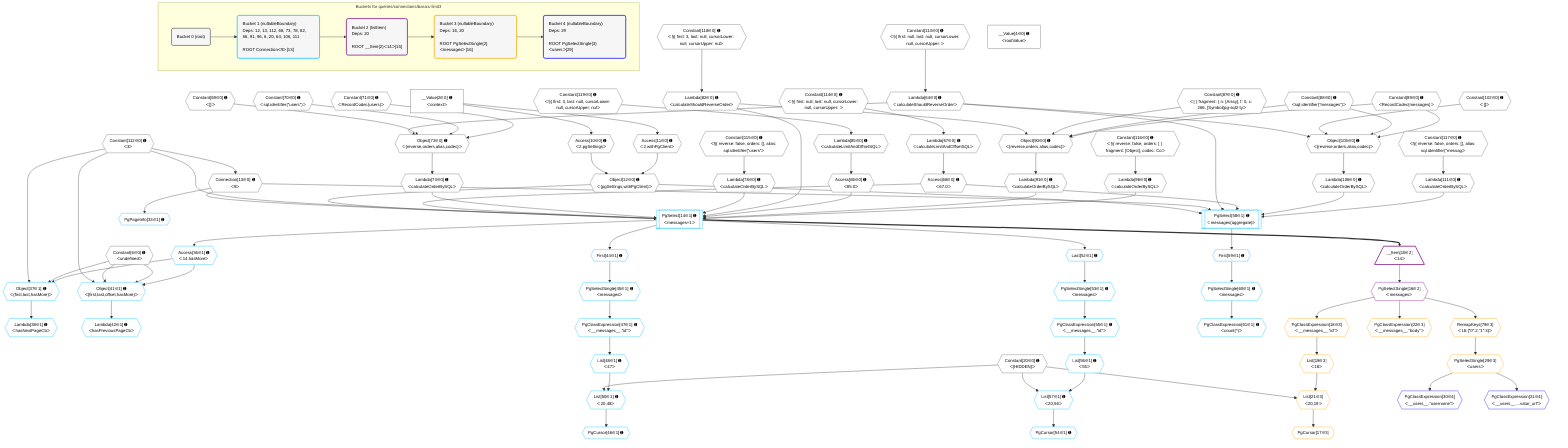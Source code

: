 %%{init: {'themeVariables': { 'fontSize': '12px'}}}%%
graph TD
    classDef path fill:#eee,stroke:#000,color:#000
    classDef plan fill:#fff,stroke-width:1px,color:#000
    classDef itemplan fill:#fff,stroke-width:2px,color:#000
    classDef unbatchedplan fill:#dff,stroke-width:1px,color:#000
    classDef sideeffectplan fill:#fcc,stroke-width:2px,color:#000
    classDef bucket fill:#f6f6f6,color:#000,stroke-width:2px,text-align:left


    %% plan dependencies
    Object72{{"Object[72∈0] ➊<br />ᐸ{reverse,orders,alias,codec}ᐳ"}}:::plan
    Lambda64{{"Lambda[64∈0] ➊<br />ᐸcalculateShouldReverseOrderᐳ"}}:::plan
    Constant69{{"Constant[69∈0] ➊<br />ᐸ[]ᐳ"}}:::plan
    Constant70{{"Constant[70∈0] ➊<br />ᐸsql.identifier(”users”)ᐳ"}}:::plan
    Constant71{{"Constant[71∈0] ➊<br />ᐸRecordCodec(users)ᐳ"}}:::plan
    Lambda64 & Constant69 & Constant70 & Constant71 --> Object72
    Object90{{"Object[90∈0] ➊<br />ᐸ{reverse,orders,alias,codec}ᐳ"}}:::plan
    Lambda82{{"Lambda[82∈0] ➊<br />ᐸcalculateShouldReverseOrderᐳ"}}:::plan
    Constant87{{"Constant[87∈0] ➊<br />ᐸ[ { fragment: { n: [Array], f: 0, c: 266, [Symbol(pg-sql2-tyᐳ"}}:::plan
    Constant88{{"Constant[88∈0] ➊<br />ᐸsql.identifier(”messages”)ᐳ"}}:::plan
    Constant89{{"Constant[89∈0] ➊<br />ᐸRecordCodec(messages)ᐳ"}}:::plan
    Lambda82 & Constant87 & Constant88 & Constant89 --> Object90
    Object105{{"Object[105∈0] ➊<br />ᐸ{reverse,orders,alias,codec}ᐳ"}}:::plan
    Constant102{{"Constant[102∈0] ➊<br />ᐸ[]ᐳ"}}:::plan
    Lambda64 & Constant102 & Constant88 & Constant89 --> Object105
    Object12{{"Object[12∈0] ➊<br />ᐸ{pgSettings,withPgClient}ᐳ"}}:::plan
    Access10{{"Access[10∈0] ➊<br />ᐸ2.pgSettingsᐳ"}}:::plan
    Access11{{"Access[11∈0] ➊<br />ᐸ2.withPgClientᐳ"}}:::plan
    Access10 & Access11 --> Object12
    __Value2["__Value[2∈0] ➊<br />ᐸcontextᐳ"]:::plan
    __Value2 --> Access10
    __Value2 --> Access11
    Connection13{{"Connection[13∈0] ➊<br />ᐸ9ᐳ"}}:::plan
    Constant112{{"Constant[112∈0] ➊<br />ᐸ3ᐳ"}}:::plan
    Constant112 --> Connection13
    Constant113{{"Constant[113∈0] ➊<br />ᐸ§{ first: null, last: null, cursorLower: null, cursorUpper: ᐳ"}}:::plan
    Constant113 --> Lambda64
    Lambda67{{"Lambda[67∈0] ➊<br />ᐸcalculateLimitAndOffsetSQLᐳ"}}:::plan
    Constant114{{"Constant[114∈0] ➊<br />ᐸ§{ first: null, last: null, cursorLower: null, cursorUpper: ᐳ"}}:::plan
    Constant114 --> Lambda67
    Access68{{"Access[68∈0] ➊<br />ᐸ67.0ᐳ"}}:::plan
    Lambda67 --> Access68
    Lambda73{{"Lambda[73∈0] ➊<br />ᐸcalculateOrderBySQLᐳ"}}:::plan
    Object72 --> Lambda73
    Lambda78{{"Lambda[78∈0] ➊<br />ᐸcalculateOrderBySQLᐳ"}}:::plan
    Constant115{{"Constant[115∈0] ➊<br />ᐸ§{ reverse: false, orders: [], alias: sql.identifier(”users”ᐳ"}}:::plan
    Constant115 --> Lambda78
    Constant118{{"Constant[118∈0] ➊<br />ᐸ§{ first: 3, last: null, cursorLower: null, cursorUpper: nulᐳ"}}:::plan
    Constant118 --> Lambda82
    Lambda85{{"Lambda[85∈0] ➊<br />ᐸcalculateLimitAndOffsetSQLᐳ"}}:::plan
    Constant119{{"Constant[119∈0] ➊<br />ᐸ§{ first: 3, last: null, cursorLower: null, cursorUpper: nulᐳ"}}:::plan
    Constant119 --> Lambda85
    Access86{{"Access[86∈0] ➊<br />ᐸ85.0ᐳ"}}:::plan
    Lambda85 --> Access86
    Lambda91{{"Lambda[91∈0] ➊<br />ᐸcalculateOrderBySQLᐳ"}}:::plan
    Object90 --> Lambda91
    Lambda96{{"Lambda[96∈0] ➊<br />ᐸcalculateOrderBySQLᐳ"}}:::plan
    Constant116{{"Constant[116∈0] ➊<br />ᐸ§{ reverse: false, orders: [ { fragment: [Object], codec: Coᐳ"}}:::plan
    Constant116 --> Lambda96
    Lambda106{{"Lambda[106∈0] ➊<br />ᐸcalculateOrderBySQLᐳ"}}:::plan
    Object105 --> Lambda106
    Lambda111{{"Lambda[111∈0] ➊<br />ᐸcalculateOrderBySQLᐳ"}}:::plan
    Constant117{{"Constant[117∈0] ➊<br />ᐸ§{ reverse: false, orders: [], alias: sql.identifier(”messagᐳ"}}:::plan
    Constant117 --> Lambda111
    __Value4["__Value[4∈0] ➊<br />ᐸrootValueᐳ"]:::plan
    Constant6{{"Constant[6∈0] ➊<br />ᐸundefinedᐳ"}}:::plan
    Constant20{{"Constant[20∈0] ➊<br />ᐸ[HIDDEN]ᐳ"}}:::plan
    PgSelect14[["PgSelect[14∈1] ➊<br />ᐸmessages+1ᐳ"]]:::plan
    Object12 & Connection13 & Constant112 & Access68 & Lambda73 & Lambda78 & Lambda82 & Access86 & Lambda91 & Lambda96 --> PgSelect14
    PgSelect58[["PgSelect[58∈1] ➊<br />ᐸmessages(aggregate)ᐳ"]]:::plan
    Object12 & Connection13 & Lambda64 & Access68 & Lambda106 & Lambda111 --> PgSelect58
    Object41{{"Object[41∈1] ➊<br />ᐸ{first,last,offset,hasMore}ᐳ"}}:::plan
    Access36{{"Access[36∈1] ➊<br />ᐸ14.hasMoreᐳ"}}:::plan
    Constant112 & Constant6 & Constant6 & Access36 --> Object41
    Object37{{"Object[37∈1] ➊<br />ᐸ{first,last,hasMore}ᐳ"}}:::plan
    Constant112 & Constant6 & Access36 --> Object37
    List50{{"List[50∈1] ➊<br />ᐸ20,48ᐳ"}}:::plan
    List48{{"List[48∈1] ➊<br />ᐸ47ᐳ"}}:::plan
    Constant20 & List48 --> List50
    List57{{"List[57∈1] ➊<br />ᐸ20,56ᐳ"}}:::plan
    List56{{"List[56∈1] ➊<br />ᐸ55ᐳ"}}:::plan
    Constant20 & List56 --> List57
    PgPageInfo33{{"PgPageInfo[33∈1] ➊"}}:::plan
    Connection13 --> PgPageInfo33
    PgSelect14 --> Access36
    Lambda38{{"Lambda[38∈1] ➊<br />ᐸhasNextPageCbᐳ"}}:::plan
    Object37 --> Lambda38
    Lambda42{{"Lambda[42∈1] ➊<br />ᐸhasPreviousPageCbᐳ"}}:::plan
    Object41 --> Lambda42
    First44{{"First[44∈1] ➊"}}:::plan
    PgSelect14 --> First44
    PgSelectSingle45{{"PgSelectSingle[45∈1] ➊<br />ᐸmessagesᐳ"}}:::plan
    First44 --> PgSelectSingle45
    PgCursor46{{"PgCursor[46∈1] ➊"}}:::plan
    List50 --> PgCursor46
    PgClassExpression47{{"PgClassExpression[47∈1] ➊<br />ᐸ__messages__.”id”ᐳ"}}:::plan
    PgSelectSingle45 --> PgClassExpression47
    PgClassExpression47 --> List48
    Last52{{"Last[52∈1] ➊"}}:::plan
    PgSelect14 --> Last52
    PgSelectSingle53{{"PgSelectSingle[53∈1] ➊<br />ᐸmessagesᐳ"}}:::plan
    Last52 --> PgSelectSingle53
    PgCursor54{{"PgCursor[54∈1] ➊"}}:::plan
    List57 --> PgCursor54
    PgClassExpression55{{"PgClassExpression[55∈1] ➊<br />ᐸ__messages__.”id”ᐳ"}}:::plan
    PgSelectSingle53 --> PgClassExpression55
    PgClassExpression55 --> List56
    First59{{"First[59∈1] ➊"}}:::plan
    PgSelect58 --> First59
    PgSelectSingle60{{"PgSelectSingle[60∈1] ➊<br />ᐸmessagesᐳ"}}:::plan
    First59 --> PgSelectSingle60
    PgClassExpression61{{"PgClassExpression[61∈1] ➊<br />ᐸcount(*)ᐳ"}}:::plan
    PgSelectSingle60 --> PgClassExpression61
    __Item15[/"__Item[15∈2]<br />ᐸ14ᐳ"\]:::itemplan
    PgSelect14 ==> __Item15
    PgSelectSingle16{{"PgSelectSingle[16∈2]<br />ᐸmessagesᐳ"}}:::plan
    __Item15 --> PgSelectSingle16
    List21{{"List[21∈3]<br />ᐸ20,19ᐳ"}}:::plan
    List19{{"List[19∈3]<br />ᐸ18ᐳ"}}:::plan
    Constant20 & List19 --> List21
    PgCursor17{{"PgCursor[17∈3]"}}:::plan
    List21 --> PgCursor17
    PgClassExpression18{{"PgClassExpression[18∈3]<br />ᐸ__messages__.”id”ᐳ"}}:::plan
    PgSelectSingle16 --> PgClassExpression18
    PgClassExpression18 --> List19
    PgClassExpression22{{"PgClassExpression[22∈3]<br />ᐸ__messages__.”body”ᐳ"}}:::plan
    PgSelectSingle16 --> PgClassExpression22
    PgSelectSingle29{{"PgSelectSingle[29∈3]<br />ᐸusersᐳ"}}:::plan
    RemapKeys79{{"RemapKeys[79∈3]<br />ᐸ16:{”0”:2,”1”:3}ᐳ"}}:::plan
    RemapKeys79 --> PgSelectSingle29
    PgSelectSingle16 --> RemapKeys79
    PgClassExpression30{{"PgClassExpression[30∈4]<br />ᐸ__users__.”username”ᐳ"}}:::plan
    PgSelectSingle29 --> PgClassExpression30
    PgClassExpression31{{"PgClassExpression[31∈4]<br />ᐸ__users__....vatar_url”ᐳ"}}:::plan
    PgSelectSingle29 --> PgClassExpression31

    %% define steps

    subgraph "Buckets for queries/connections/basics-limit3"
    Bucket0("Bucket 0 (root)"):::bucket
    classDef bucket0 stroke:#696969
    class Bucket0,__Value2,__Value4,Constant6,Access10,Access11,Object12,Connection13,Constant20,Lambda64,Lambda67,Access68,Constant69,Constant70,Constant71,Object72,Lambda73,Lambda78,Lambda82,Lambda85,Access86,Constant87,Constant88,Constant89,Object90,Lambda91,Lambda96,Constant102,Object105,Lambda106,Lambda111,Constant112,Constant113,Constant114,Constant115,Constant116,Constant117,Constant118,Constant119 bucket0
    Bucket1("Bucket 1 (nullableBoundary)<br />Deps: 12, 13, 112, 68, 73, 78, 82, 86, 91, 96, 6, 20, 64, 106, 111<br /><br />ROOT Connectionᐸ9ᐳ[13]"):::bucket
    classDef bucket1 stroke:#00bfff
    class Bucket1,PgSelect14,PgPageInfo33,Access36,Object37,Lambda38,Object41,Lambda42,First44,PgSelectSingle45,PgCursor46,PgClassExpression47,List48,List50,Last52,PgSelectSingle53,PgCursor54,PgClassExpression55,List56,List57,PgSelect58,First59,PgSelectSingle60,PgClassExpression61 bucket1
    Bucket2("Bucket 2 (listItem)<br />Deps: 20<br /><br />ROOT __Item{2}ᐸ14ᐳ[15]"):::bucket
    classDef bucket2 stroke:#7f007f
    class Bucket2,__Item15,PgSelectSingle16 bucket2
    Bucket3("Bucket 3 (nullableBoundary)<br />Deps: 16, 20<br /><br />ROOT PgSelectSingle{2}ᐸmessagesᐳ[16]"):::bucket
    classDef bucket3 stroke:#ffa500
    class Bucket3,PgCursor17,PgClassExpression18,List19,List21,PgClassExpression22,PgSelectSingle29,RemapKeys79 bucket3
    Bucket4("Bucket 4 (nullableBoundary)<br />Deps: 29<br /><br />ROOT PgSelectSingle{3}ᐸusersᐳ[29]"):::bucket
    classDef bucket4 stroke:#0000ff
    class Bucket4,PgClassExpression30,PgClassExpression31 bucket4
    Bucket0 --> Bucket1
    Bucket1 --> Bucket2
    Bucket2 --> Bucket3
    Bucket3 --> Bucket4
    end